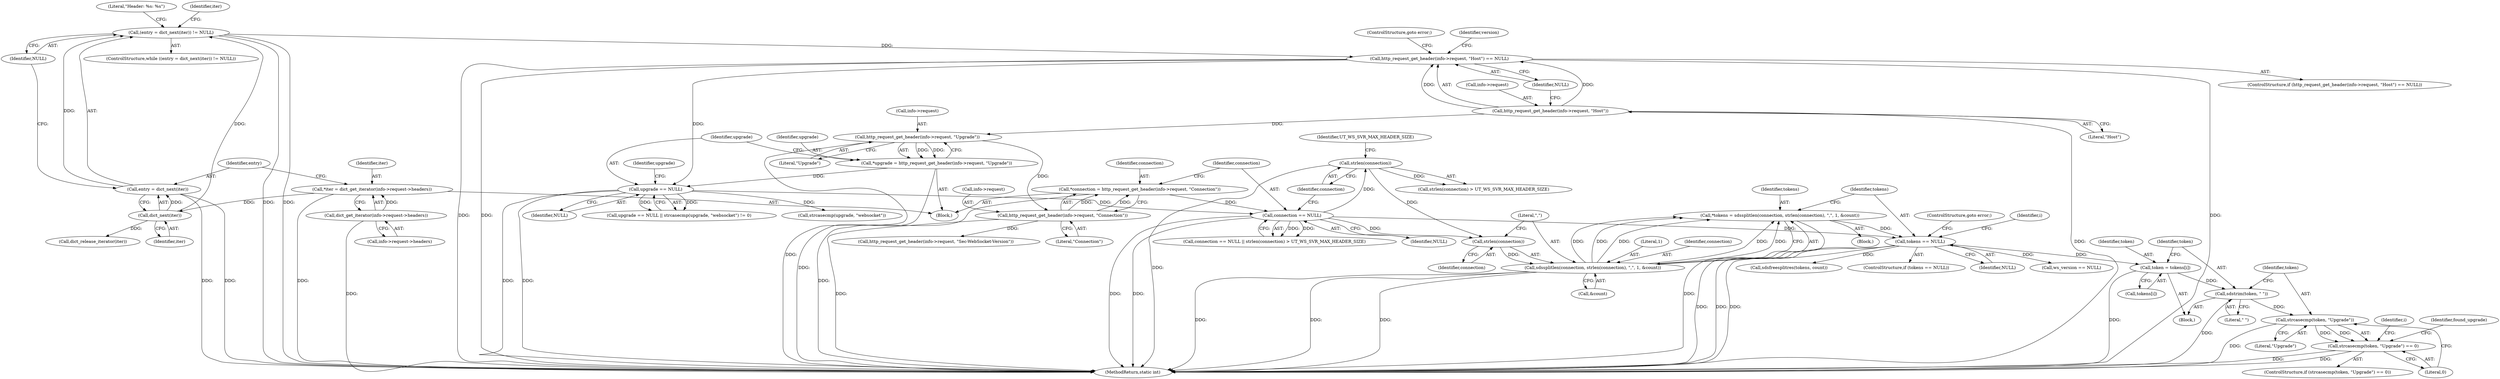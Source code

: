 digraph "0_viabtc_exchange_server_4a7c27bfe98f409623d4d857894d017ff0672cc9#diff-515c81af848352583bff286d6224875f_2@array" {
"1000286" [label="(Call,token = tokens[i])"];
"1000270" [label="(Call,tokens == NULL)"];
"1000259" [label="(Call,*tokens = sdssplitlen(connection, strlen(connection), \",\", 1, &count))"];
"1000261" [label="(Call,sdssplitlen(connection, strlen(connection), \",\", 1, &count))"];
"1000263" [label="(Call,strlen(connection))"];
"1000247" [label="(Call,strlen(connection))"];
"1000243" [label="(Call,connection == NULL)"];
"1000234" [label="(Call,*connection = http_request_get_header(info->request, \"Connection\"))"];
"1000236" [label="(Call,http_request_get_header(info->request, \"Connection\"))"];
"1000217" [label="(Call,http_request_get_header(info->request, \"Upgrade\"))"];
"1000186" [label="(Call,http_request_get_header(info->request, \"Host\"))"];
"1000224" [label="(Call,upgrade == NULL)"];
"1000215" [label="(Call,*upgrade = http_request_get_header(info->request, \"Upgrade\"))"];
"1000185" [label="(Call,http_request_get_header(info->request, \"Host\") == NULL)"];
"1000154" [label="(Call,(entry = dict_next(iter)) != NULL)"];
"1000155" [label="(Call,entry = dict_next(iter))"];
"1000157" [label="(Call,dict_next(iter))"];
"1000145" [label="(Call,*iter = dict_get_iterator(info->request->headers))"];
"1000147" [label="(Call,dict_get_iterator(info->request->headers))"];
"1000291" [label="(Call,sdstrim(token, \" \"))"];
"1000296" [label="(Call,strcasecmp(token, \"Upgrade\"))"];
"1000295" [label="(Call,strcasecmp(token, \"Upgrade\") == 0)"];
"1000322" [label="(Call,ws_version == NULL)"];
"1000296" [label="(Call,strcasecmp(token, \"Upgrade\"))"];
"1000226" [label="(Identifier,NULL)"];
"1000236" [label="(Call,http_request_get_header(info->request, \"Connection\"))"];
"1000155" [label="(Call,entry = dict_next(iter))"];
"1000154" [label="(Call,(entry = dict_next(iter)) != NULL)"];
"1000249" [label="(Identifier,UT_WS_SVR_MAX_HEADER_SIZE)"];
"1000186" [label="(Call,http_request_get_header(info->request, \"Host\"))"];
"1000162" [label="(Literal,\"Header: %s: %s\")"];
"1000283" [label="(Identifier,i)"];
"1000263" [label="(Call,strlen(connection))"];
"1000295" [label="(Call,strcasecmp(token, \"Upgrade\") == 0)"];
"1000305" [label="(Call,sdsfreesplitres(tokens, count))"];
"1000266" [label="(Literal,1)"];
"1000270" [label="(Call,tokens == NULL)"];
"1000217" [label="(Call,http_request_get_header(info->request, \"Upgrade\"))"];
"1000184" [label="(ControlStructure,if (http_request_get_header(info->request, \"Host\") == NULL))"];
"1000298" [label="(Literal,\"Upgrade\")"];
"1000159" [label="(Identifier,NULL)"];
"1000216" [label="(Identifier,upgrade)"];
"1000315" [label="(Call,http_request_get_header(info->request, \"Sec-WebSocket-Version\"))"];
"1000191" [label="(Identifier,NULL)"];
"1000235" [label="(Identifier,connection)"];
"1000247" [label="(Call,strlen(connection))"];
"1000267" [label="(Call,&count)"];
"1000246" [label="(Call,strlen(connection) > UT_WS_SVR_MAX_HEADER_SIZE)"];
"1000244" [label="(Identifier,connection)"];
"1000153" [label="(ControlStructure,while ((entry = dict_next(iter)) != NULL))"];
"1000484" [label="(MethodReturn,static int)"];
"1000190" [label="(Literal,\"Host\")"];
"1000228" [label="(Call,strcasecmp(upgrade, \"websocket\"))"];
"1000260" [label="(Identifier,tokens)"];
"1000248" [label="(Identifier,connection)"];
"1000102" [label="(Block,)"];
"1000271" [label="(Identifier,tokens)"];
"1000221" [label="(Literal,\"Upgrade\")"];
"1000302" [label="(Identifier,found_upgrade)"];
"1000174" [label="(Identifier,iter)"];
"1000215" [label="(Call,*upgrade = http_request_get_header(info->request, \"Upgrade\"))"];
"1000245" [label="(Identifier,NULL)"];
"1000273" [label="(ControlStructure,goto error;)"];
"1000243" [label="(Call,connection == NULL)"];
"1000284" [label="(Block,)"];
"1000287" [label="(Identifier,token)"];
"1000292" [label="(Identifier,token)"];
"1000185" [label="(Call,http_request_get_header(info->request, \"Host\") == NULL)"];
"1000156" [label="(Identifier,entry)"];
"1000157" [label="(Call,dict_next(iter))"];
"1000229" [label="(Identifier,upgrade)"];
"1000225" [label="(Identifier,upgrade)"];
"1000269" [label="(ControlStructure,if (tokens == NULL))"];
"1000223" [label="(Call,upgrade == NULL || strcasecmp(upgrade, \"websocket\") != 0)"];
"1000173" [label="(Call,dict_release_iterator(iter))"];
"1000147" [label="(Call,dict_get_iterator(info->request->headers))"];
"1000262" [label="(Identifier,connection)"];
"1000195" [label="(Identifier,version)"];
"1000299" [label="(Literal,0)"];
"1000277" [label="(Identifier,i)"];
"1000192" [label="(ControlStructure,goto error;)"];
"1000265" [label="(Literal,\",\")"];
"1000272" [label="(Identifier,NULL)"];
"1000242" [label="(Call,connection == NULL || strlen(connection) > UT_WS_SVR_MAX_HEADER_SIZE)"];
"1000145" [label="(Call,*iter = dict_get_iterator(info->request->headers))"];
"1000297" [label="(Identifier,token)"];
"1000264" [label="(Identifier,connection)"];
"1000234" [label="(Call,*connection = http_request_get_header(info->request, \"Connection\"))"];
"1000291" [label="(Call,sdstrim(token, \" \"))"];
"1000286" [label="(Call,token = tokens[i])"];
"1000237" [label="(Call,info->request)"];
"1000187" [label="(Call,info->request)"];
"1000240" [label="(Literal,\"Connection\")"];
"1000158" [label="(Identifier,iter)"];
"1000293" [label="(Literal,\" \")"];
"1000288" [label="(Call,tokens[i])"];
"1000259" [label="(Call,*tokens = sdssplitlen(connection, strlen(connection), \",\", 1, &count))"];
"1000294" [label="(ControlStructure,if (strcasecmp(token, \"Upgrade\") == 0))"];
"1000224" [label="(Call,upgrade == NULL)"];
"1000146" [label="(Identifier,iter)"];
"1000148" [label="(Call,info->request->headers)"];
"1000218" [label="(Call,info->request)"];
"1000252" [label="(Block,)"];
"1000261" [label="(Call,sdssplitlen(connection, strlen(connection), \",\", 1, &count))"];
"1000286" -> "1000284"  [label="AST: "];
"1000286" -> "1000288"  [label="CFG: "];
"1000287" -> "1000286"  [label="AST: "];
"1000288" -> "1000286"  [label="AST: "];
"1000292" -> "1000286"  [label="CFG: "];
"1000286" -> "1000484"  [label="DDG: "];
"1000270" -> "1000286"  [label="DDG: "];
"1000286" -> "1000291"  [label="DDG: "];
"1000270" -> "1000269"  [label="AST: "];
"1000270" -> "1000272"  [label="CFG: "];
"1000271" -> "1000270"  [label="AST: "];
"1000272" -> "1000270"  [label="AST: "];
"1000273" -> "1000270"  [label="CFG: "];
"1000277" -> "1000270"  [label="CFG: "];
"1000270" -> "1000484"  [label="DDG: "];
"1000270" -> "1000484"  [label="DDG: "];
"1000270" -> "1000484"  [label="DDG: "];
"1000259" -> "1000270"  [label="DDG: "];
"1000243" -> "1000270"  [label="DDG: "];
"1000270" -> "1000305"  [label="DDG: "];
"1000270" -> "1000322"  [label="DDG: "];
"1000259" -> "1000252"  [label="AST: "];
"1000259" -> "1000261"  [label="CFG: "];
"1000260" -> "1000259"  [label="AST: "];
"1000261" -> "1000259"  [label="AST: "];
"1000271" -> "1000259"  [label="CFG: "];
"1000259" -> "1000484"  [label="DDG: "];
"1000261" -> "1000259"  [label="DDG: "];
"1000261" -> "1000259"  [label="DDG: "];
"1000261" -> "1000259"  [label="DDG: "];
"1000261" -> "1000259"  [label="DDG: "];
"1000261" -> "1000259"  [label="DDG: "];
"1000261" -> "1000267"  [label="CFG: "];
"1000262" -> "1000261"  [label="AST: "];
"1000263" -> "1000261"  [label="AST: "];
"1000265" -> "1000261"  [label="AST: "];
"1000266" -> "1000261"  [label="AST: "];
"1000267" -> "1000261"  [label="AST: "];
"1000261" -> "1000484"  [label="DDG: "];
"1000261" -> "1000484"  [label="DDG: "];
"1000261" -> "1000484"  [label="DDG: "];
"1000263" -> "1000261"  [label="DDG: "];
"1000263" -> "1000264"  [label="CFG: "];
"1000264" -> "1000263"  [label="AST: "];
"1000265" -> "1000263"  [label="CFG: "];
"1000247" -> "1000263"  [label="DDG: "];
"1000243" -> "1000263"  [label="DDG: "];
"1000247" -> "1000246"  [label="AST: "];
"1000247" -> "1000248"  [label="CFG: "];
"1000248" -> "1000247"  [label="AST: "];
"1000249" -> "1000247"  [label="CFG: "];
"1000247" -> "1000484"  [label="DDG: "];
"1000247" -> "1000246"  [label="DDG: "];
"1000243" -> "1000247"  [label="DDG: "];
"1000243" -> "1000242"  [label="AST: "];
"1000243" -> "1000245"  [label="CFG: "];
"1000244" -> "1000243"  [label="AST: "];
"1000245" -> "1000243"  [label="AST: "];
"1000248" -> "1000243"  [label="CFG: "];
"1000242" -> "1000243"  [label="CFG: "];
"1000243" -> "1000484"  [label="DDG: "];
"1000243" -> "1000484"  [label="DDG: "];
"1000243" -> "1000242"  [label="DDG: "];
"1000243" -> "1000242"  [label="DDG: "];
"1000234" -> "1000243"  [label="DDG: "];
"1000224" -> "1000243"  [label="DDG: "];
"1000234" -> "1000102"  [label="AST: "];
"1000234" -> "1000236"  [label="CFG: "];
"1000235" -> "1000234"  [label="AST: "];
"1000236" -> "1000234"  [label="AST: "];
"1000244" -> "1000234"  [label="CFG: "];
"1000234" -> "1000484"  [label="DDG: "];
"1000236" -> "1000234"  [label="DDG: "];
"1000236" -> "1000234"  [label="DDG: "];
"1000236" -> "1000240"  [label="CFG: "];
"1000237" -> "1000236"  [label="AST: "];
"1000240" -> "1000236"  [label="AST: "];
"1000236" -> "1000484"  [label="DDG: "];
"1000217" -> "1000236"  [label="DDG: "];
"1000236" -> "1000315"  [label="DDG: "];
"1000217" -> "1000215"  [label="AST: "];
"1000217" -> "1000221"  [label="CFG: "];
"1000218" -> "1000217"  [label="AST: "];
"1000221" -> "1000217"  [label="AST: "];
"1000215" -> "1000217"  [label="CFG: "];
"1000217" -> "1000484"  [label="DDG: "];
"1000217" -> "1000215"  [label="DDG: "];
"1000217" -> "1000215"  [label="DDG: "];
"1000186" -> "1000217"  [label="DDG: "];
"1000186" -> "1000185"  [label="AST: "];
"1000186" -> "1000190"  [label="CFG: "];
"1000187" -> "1000186"  [label="AST: "];
"1000190" -> "1000186"  [label="AST: "];
"1000191" -> "1000186"  [label="CFG: "];
"1000186" -> "1000484"  [label="DDG: "];
"1000186" -> "1000185"  [label="DDG: "];
"1000186" -> "1000185"  [label="DDG: "];
"1000224" -> "1000223"  [label="AST: "];
"1000224" -> "1000226"  [label="CFG: "];
"1000225" -> "1000224"  [label="AST: "];
"1000226" -> "1000224"  [label="AST: "];
"1000229" -> "1000224"  [label="CFG: "];
"1000223" -> "1000224"  [label="CFG: "];
"1000224" -> "1000484"  [label="DDG: "];
"1000224" -> "1000484"  [label="DDG: "];
"1000224" -> "1000223"  [label="DDG: "];
"1000224" -> "1000223"  [label="DDG: "];
"1000215" -> "1000224"  [label="DDG: "];
"1000185" -> "1000224"  [label="DDG: "];
"1000224" -> "1000228"  [label="DDG: "];
"1000215" -> "1000102"  [label="AST: "];
"1000216" -> "1000215"  [label="AST: "];
"1000225" -> "1000215"  [label="CFG: "];
"1000215" -> "1000484"  [label="DDG: "];
"1000185" -> "1000184"  [label="AST: "];
"1000185" -> "1000191"  [label="CFG: "];
"1000191" -> "1000185"  [label="AST: "];
"1000192" -> "1000185"  [label="CFG: "];
"1000195" -> "1000185"  [label="CFG: "];
"1000185" -> "1000484"  [label="DDG: "];
"1000185" -> "1000484"  [label="DDG: "];
"1000185" -> "1000484"  [label="DDG: "];
"1000154" -> "1000185"  [label="DDG: "];
"1000154" -> "1000153"  [label="AST: "];
"1000154" -> "1000159"  [label="CFG: "];
"1000155" -> "1000154"  [label="AST: "];
"1000159" -> "1000154"  [label="AST: "];
"1000162" -> "1000154"  [label="CFG: "];
"1000174" -> "1000154"  [label="CFG: "];
"1000154" -> "1000484"  [label="DDG: "];
"1000154" -> "1000484"  [label="DDG: "];
"1000155" -> "1000154"  [label="DDG: "];
"1000157" -> "1000154"  [label="DDG: "];
"1000155" -> "1000157"  [label="CFG: "];
"1000156" -> "1000155"  [label="AST: "];
"1000157" -> "1000155"  [label="AST: "];
"1000159" -> "1000155"  [label="CFG: "];
"1000155" -> "1000484"  [label="DDG: "];
"1000155" -> "1000484"  [label="DDG: "];
"1000157" -> "1000155"  [label="DDG: "];
"1000157" -> "1000158"  [label="CFG: "];
"1000158" -> "1000157"  [label="AST: "];
"1000145" -> "1000157"  [label="DDG: "];
"1000157" -> "1000173"  [label="DDG: "];
"1000145" -> "1000102"  [label="AST: "];
"1000145" -> "1000147"  [label="CFG: "];
"1000146" -> "1000145"  [label="AST: "];
"1000147" -> "1000145"  [label="AST: "];
"1000156" -> "1000145"  [label="CFG: "];
"1000145" -> "1000484"  [label="DDG: "];
"1000147" -> "1000145"  [label="DDG: "];
"1000147" -> "1000148"  [label="CFG: "];
"1000148" -> "1000147"  [label="AST: "];
"1000147" -> "1000484"  [label="DDG: "];
"1000291" -> "1000284"  [label="AST: "];
"1000291" -> "1000293"  [label="CFG: "];
"1000292" -> "1000291"  [label="AST: "];
"1000293" -> "1000291"  [label="AST: "];
"1000297" -> "1000291"  [label="CFG: "];
"1000291" -> "1000484"  [label="DDG: "];
"1000291" -> "1000296"  [label="DDG: "];
"1000296" -> "1000295"  [label="AST: "];
"1000296" -> "1000298"  [label="CFG: "];
"1000297" -> "1000296"  [label="AST: "];
"1000298" -> "1000296"  [label="AST: "];
"1000299" -> "1000296"  [label="CFG: "];
"1000296" -> "1000484"  [label="DDG: "];
"1000296" -> "1000295"  [label="DDG: "];
"1000296" -> "1000295"  [label="DDG: "];
"1000295" -> "1000294"  [label="AST: "];
"1000295" -> "1000299"  [label="CFG: "];
"1000299" -> "1000295"  [label="AST: "];
"1000302" -> "1000295"  [label="CFG: "];
"1000283" -> "1000295"  [label="CFG: "];
"1000295" -> "1000484"  [label="DDG: "];
"1000295" -> "1000484"  [label="DDG: "];
}
